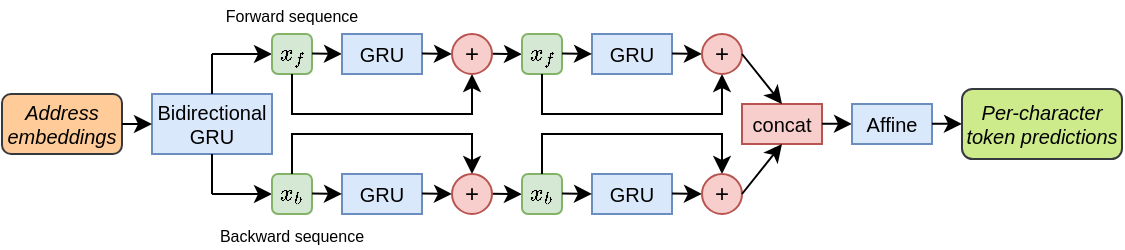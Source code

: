 <mxfile version="21.5.0" type="device">
  <diagram name="Page-1" id="7j1GcLg8Cb4jewwEMnio">
    <mxGraphModel dx="819" dy="435" grid="1" gridSize="5" guides="1" tooltips="1" connect="1" arrows="1" fold="1" page="1" pageScale="1" pageWidth="850" pageHeight="1100" math="1" shadow="0">
      <root>
        <mxCell id="0" />
        <mxCell id="1" parent="0" />
        <mxCell id="ZBI6mGZKw_wungwZ691_-1" value="&lt;div&gt;&lt;i&gt;Address&lt;/i&gt;&lt;/div&gt;&lt;div&gt;&lt;i&gt;embeddings&lt;br&gt;&lt;/i&gt;&lt;/div&gt;" style="rounded=1;whiteSpace=wrap;html=1;fontSize=10;glass=0;fillColor=#ffcc99;strokeColor=#36393d;" parent="1" vertex="1">
          <mxGeometry x="45" y="90" width="60" height="30" as="geometry" />
        </mxCell>
        <mxCell id="ZBI6mGZKw_wungwZ691_-4" value="&lt;font style=&quot;font-size: 10px;&quot;&gt;Bidirectional GRU&lt;/font&gt;" style="rounded=0;whiteSpace=wrap;html=1;fontSize=10;fillColor=#dae8fc;strokeColor=#6c8ebf;" parent="1" vertex="1">
          <mxGeometry x="120" y="90" width="60" height="30" as="geometry" />
        </mxCell>
        <mxCell id="ZBI6mGZKw_wungwZ691_-6" value="" style="endArrow=classic;html=1;rounded=0;exitX=1;exitY=0.5;exitDx=0;exitDy=0;" parent="1" source="ZBI6mGZKw_wungwZ691_-1" edge="1">
          <mxGeometry width="50" height="50" relative="1" as="geometry">
            <mxPoint x="155" y="160" as="sourcePoint" />
            <mxPoint x="120" y="105" as="targetPoint" />
          </mxGeometry>
        </mxCell>
        <mxCell id="ZBI6mGZKw_wungwZ691_-8" value="" style="endArrow=none;html=1;rounded=0;entryX=0.75;entryY=1;entryDx=0;entryDy=0;" parent="1" edge="1">
          <mxGeometry width="50" height="50" relative="1" as="geometry">
            <mxPoint x="150" y="140" as="sourcePoint" />
            <mxPoint x="150" y="120" as="targetPoint" />
          </mxGeometry>
        </mxCell>
        <mxCell id="ZBI6mGZKw_wungwZ691_-9" value="" style="endArrow=classic;html=1;rounded=0;entryX=0;entryY=0.5;entryDx=0;entryDy=0;" parent="1" target="ZBI6mGZKw_wungwZ691_-16" edge="1">
          <mxGeometry width="50" height="50" relative="1" as="geometry">
            <mxPoint x="150" y="140" as="sourcePoint" />
            <mxPoint x="190" y="140" as="targetPoint" />
          </mxGeometry>
        </mxCell>
        <mxCell id="ZBI6mGZKw_wungwZ691_-10" value="" style="endArrow=none;html=1;rounded=0;" parent="1" edge="1">
          <mxGeometry width="50" height="50" relative="1" as="geometry">
            <mxPoint x="150" y="90" as="sourcePoint" />
            <mxPoint x="150" y="70" as="targetPoint" />
          </mxGeometry>
        </mxCell>
        <mxCell id="ZBI6mGZKw_wungwZ691_-11" value="" style="endArrow=classic;html=1;rounded=0;entryX=0;entryY=0.5;entryDx=0;entryDy=0;" parent="1" target="ZBI6mGZKw_wungwZ691_-13" edge="1">
          <mxGeometry width="50" height="50" relative="1" as="geometry">
            <mxPoint x="150" y="70" as="sourcePoint" />
            <mxPoint x="190" y="70" as="targetPoint" />
          </mxGeometry>
        </mxCell>
        <mxCell id="ZBI6mGZKw_wungwZ691_-13" value="&lt;div&gt;$$x_f$$&lt;/div&gt;" style="rounded=1;whiteSpace=wrap;html=1;fontSize=10;fillColor=#d5e8d4;strokeColor=#82b366;" parent="1" vertex="1">
          <mxGeometry x="180" y="60" width="20" height="20" as="geometry" />
        </mxCell>
        <mxCell id="ZBI6mGZKw_wungwZ691_-16" value="&lt;div&gt;$$x_b$$&lt;/div&gt;" style="rounded=1;whiteSpace=wrap;html=1;fontSize=10;fillColor=#d5e8d4;strokeColor=#82b366;" parent="1" vertex="1">
          <mxGeometry x="180" y="130" width="20" height="20" as="geometry" />
        </mxCell>
        <mxCell id="ZBI6mGZKw_wungwZ691_-18" value="" style="endArrow=classic;html=1;rounded=0;" parent="1" edge="1">
          <mxGeometry width="50" height="50" relative="1" as="geometry">
            <mxPoint x="200" y="69.8" as="sourcePoint" />
            <mxPoint x="215" y="70" as="targetPoint" />
          </mxGeometry>
        </mxCell>
        <mxCell id="ZBI6mGZKw_wungwZ691_-21" value="&lt;div&gt;GRU&lt;/div&gt;" style="rounded=0;whiteSpace=wrap;html=1;fontSize=10;fillColor=#dae8fc;strokeColor=#6c8ebf;" parent="1" vertex="1">
          <mxGeometry x="215" y="60" width="40" height="20" as="geometry" />
        </mxCell>
        <mxCell id="ZBI6mGZKw_wungwZ691_-22" value="&lt;div&gt;GRU&lt;/div&gt;" style="rounded=0;whiteSpace=wrap;html=1;fontSize=10;fillColor=#dae8fc;strokeColor=#6c8ebf;" parent="1" vertex="1">
          <mxGeometry x="215" y="130" width="40" height="20" as="geometry" />
        </mxCell>
        <mxCell id="ZBI6mGZKw_wungwZ691_-23" value="" style="endArrow=classic;html=1;rounded=0;" parent="1" edge="1">
          <mxGeometry width="50" height="50" relative="1" as="geometry">
            <mxPoint x="200" y="139.8" as="sourcePoint" />
            <mxPoint x="215" y="140" as="targetPoint" />
          </mxGeometry>
        </mxCell>
        <mxCell id="ZBI6mGZKw_wungwZ691_-26" value="" style="endArrow=classic;html=1;rounded=0;" parent="1" edge="1">
          <mxGeometry width="50" height="50" relative="1" as="geometry">
            <mxPoint x="255" y="139.8" as="sourcePoint" />
            <mxPoint x="270" y="140" as="targetPoint" />
          </mxGeometry>
        </mxCell>
        <mxCell id="ZBI6mGZKw_wungwZ691_-27" value="" style="endArrow=classic;html=1;rounded=0;exitX=0.5;exitY=0;exitDx=0;exitDy=0;entryX=0.5;entryY=0;entryDx=0;entryDy=0;" parent="1" source="ZBI6mGZKw_wungwZ691_-16" target="ZBI6mGZKw_wungwZ691_-59" edge="1">
          <mxGeometry width="50" height="50" relative="1" as="geometry">
            <mxPoint x="260" y="130" as="sourcePoint" />
            <mxPoint x="290" y="150.0" as="targetPoint" />
            <Array as="points">
              <mxPoint x="190" y="110" />
              <mxPoint x="280" y="110" />
            </Array>
          </mxGeometry>
        </mxCell>
        <mxCell id="ZBI6mGZKw_wungwZ691_-29" value="" style="endArrow=classic;html=1;rounded=0;" parent="1" edge="1">
          <mxGeometry width="50" height="50" relative="1" as="geometry">
            <mxPoint x="290" y="139.89" as="sourcePoint" />
            <mxPoint x="305" y="140.09" as="targetPoint" />
          </mxGeometry>
        </mxCell>
        <mxCell id="ZBI6mGZKw_wungwZ691_-30" value="&lt;div&gt;$$x_b$$&lt;/div&gt;" style="rounded=1;whiteSpace=wrap;html=1;fontSize=10;fillColor=#d5e8d4;strokeColor=#82b366;" parent="1" vertex="1">
          <mxGeometry x="305" y="130" width="20" height="20" as="geometry" />
        </mxCell>
        <mxCell id="ZBI6mGZKw_wungwZ691_-31" value="&lt;div&gt;GRU&lt;/div&gt;" style="rounded=0;whiteSpace=wrap;html=1;fontSize=10;fillColor=#dae8fc;strokeColor=#6c8ebf;" parent="1" vertex="1">
          <mxGeometry x="340" y="130" width="40" height="20" as="geometry" />
        </mxCell>
        <mxCell id="ZBI6mGZKw_wungwZ691_-32" value="" style="endArrow=classic;html=1;rounded=0;" parent="1" edge="1">
          <mxGeometry width="50" height="50" relative="1" as="geometry">
            <mxPoint x="325" y="139.8" as="sourcePoint" />
            <mxPoint x="340" y="140" as="targetPoint" />
          </mxGeometry>
        </mxCell>
        <mxCell id="ZBI6mGZKw_wungwZ691_-34" value="" style="endArrow=classic;html=1;rounded=0;" parent="1" edge="1">
          <mxGeometry width="50" height="50" relative="1" as="geometry">
            <mxPoint x="380" y="139.8" as="sourcePoint" />
            <mxPoint x="395" y="140" as="targetPoint" />
          </mxGeometry>
        </mxCell>
        <mxCell id="ZBI6mGZKw_wungwZ691_-35" value="" style="endArrow=classic;html=1;rounded=0;exitX=0.5;exitY=0;exitDx=0;exitDy=0;entryX=0.5;entryY=0;entryDx=0;entryDy=0;" parent="1" source="ZBI6mGZKw_wungwZ691_-30" target="ZBI6mGZKw_wungwZ691_-62" edge="1">
          <mxGeometry width="50" height="50" relative="1" as="geometry">
            <mxPoint x="385" y="130" as="sourcePoint" />
            <mxPoint x="415" y="150.0" as="targetPoint" />
            <Array as="points">
              <mxPoint x="315" y="110" />
              <mxPoint x="405" y="110" />
            </Array>
          </mxGeometry>
        </mxCell>
        <mxCell id="ZBI6mGZKw_wungwZ691_-49" value="" style="endArrow=classic;html=1;rounded=0;" parent="1" edge="1">
          <mxGeometry width="50" height="50" relative="1" as="geometry">
            <mxPoint x="255" y="69.8" as="sourcePoint" />
            <mxPoint x="270" y="70" as="targetPoint" />
          </mxGeometry>
        </mxCell>
        <mxCell id="ZBI6mGZKw_wungwZ691_-50" value="" style="endArrow=classic;html=1;rounded=0;exitX=0.5;exitY=1;exitDx=0;exitDy=0;entryX=0.5;entryY=1;entryDx=0;entryDy=0;" parent="1" target="ZBI6mGZKw_wungwZ691_-60" edge="1">
          <mxGeometry width="50" height="50" relative="1" as="geometry">
            <mxPoint x="190" y="80" as="sourcePoint" />
            <mxPoint x="290" y="80.0" as="targetPoint" />
            <Array as="points">
              <mxPoint x="190" y="100" />
              <mxPoint x="280" y="100" />
            </Array>
          </mxGeometry>
        </mxCell>
        <mxCell id="ZBI6mGZKw_wungwZ691_-51" value="" style="endArrow=classic;html=1;rounded=0;" parent="1" edge="1">
          <mxGeometry width="50" height="50" relative="1" as="geometry">
            <mxPoint x="290" y="69.89" as="sourcePoint" />
            <mxPoint x="305" y="70.09" as="targetPoint" />
          </mxGeometry>
        </mxCell>
        <mxCell id="ZBI6mGZKw_wungwZ691_-52" value="&lt;div&gt;$$x_f$$&lt;/div&gt;" style="rounded=1;whiteSpace=wrap;html=1;fontSize=10;fillColor=#d5e8d4;strokeColor=#82b366;" parent="1" vertex="1">
          <mxGeometry x="305" y="60" width="20" height="20" as="geometry" />
        </mxCell>
        <mxCell id="ZBI6mGZKw_wungwZ691_-53" value="&lt;div&gt;GRU&lt;/div&gt;" style="rounded=0;whiteSpace=wrap;html=1;fontSize=10;fillColor=#dae8fc;strokeColor=#6c8ebf;" parent="1" vertex="1">
          <mxGeometry x="340" y="60" width="40" height="20" as="geometry" />
        </mxCell>
        <mxCell id="ZBI6mGZKw_wungwZ691_-54" value="" style="endArrow=classic;html=1;rounded=0;" parent="1" edge="1">
          <mxGeometry width="50" height="50" relative="1" as="geometry">
            <mxPoint x="325" y="69.8" as="sourcePoint" />
            <mxPoint x="340" y="70" as="targetPoint" />
          </mxGeometry>
        </mxCell>
        <mxCell id="ZBI6mGZKw_wungwZ691_-56" value="" style="endArrow=classic;html=1;rounded=0;" parent="1" edge="1">
          <mxGeometry width="50" height="50" relative="1" as="geometry">
            <mxPoint x="380" y="69.76" as="sourcePoint" />
            <mxPoint x="395" y="70" as="targetPoint" />
          </mxGeometry>
        </mxCell>
        <mxCell id="ZBI6mGZKw_wungwZ691_-57" value="" style="endArrow=classic;html=1;rounded=0;exitX=0.5;exitY=1;exitDx=0;exitDy=0;entryX=0.5;entryY=1;entryDx=0;entryDy=0;" parent="1" source="ZBI6mGZKw_wungwZ691_-52" target="ZBI6mGZKw_wungwZ691_-61" edge="1">
          <mxGeometry width="50" height="50" relative="1" as="geometry">
            <mxPoint x="385" y="60" as="sourcePoint" />
            <mxPoint x="415" y="80.0" as="targetPoint" />
            <Array as="points">
              <mxPoint x="315" y="100" />
              <mxPoint x="405" y="100" />
            </Array>
          </mxGeometry>
        </mxCell>
        <mxCell id="ZBI6mGZKw_wungwZ691_-59" value="+" style="ellipse;whiteSpace=wrap;html=1;aspect=fixed;fillColor=#f8cecc;strokeColor=#b85450;" parent="1" vertex="1">
          <mxGeometry x="270" y="130" width="20" height="20" as="geometry" />
        </mxCell>
        <mxCell id="ZBI6mGZKw_wungwZ691_-60" value="+" style="ellipse;whiteSpace=wrap;html=1;aspect=fixed;fillColor=#f8cecc;strokeColor=#b85450;" parent="1" vertex="1">
          <mxGeometry x="270" y="60" width="20" height="20" as="geometry" />
        </mxCell>
        <mxCell id="ZBI6mGZKw_wungwZ691_-61" value="+" style="ellipse;whiteSpace=wrap;html=1;aspect=fixed;fillColor=#f8cecc;strokeColor=#b85450;" parent="1" vertex="1">
          <mxGeometry x="395" y="60" width="20" height="20" as="geometry" />
        </mxCell>
        <mxCell id="ZBI6mGZKw_wungwZ691_-62" value="+" style="ellipse;whiteSpace=wrap;html=1;aspect=fixed;fillColor=#f8cecc;strokeColor=#b85450;" parent="1" vertex="1">
          <mxGeometry x="395" y="130" width="20" height="20" as="geometry" />
        </mxCell>
        <mxCell id="ZBI6mGZKw_wungwZ691_-63" value="concat" style="rounded=0;whiteSpace=wrap;html=1;fontSize=10;fillColor=#f8cecc;strokeColor=#b85450;" parent="1" vertex="1">
          <mxGeometry x="415" y="95" width="40" height="20" as="geometry" />
        </mxCell>
        <mxCell id="ZBI6mGZKw_wungwZ691_-64" value="" style="endArrow=classic;html=1;rounded=0;entryX=0.5;entryY=1;entryDx=0;entryDy=0;exitX=1;exitY=0.5;exitDx=0;exitDy=0;" parent="1" source="ZBI6mGZKw_wungwZ691_-62" target="ZBI6mGZKw_wungwZ691_-63" edge="1">
          <mxGeometry width="50" height="50" relative="1" as="geometry">
            <mxPoint x="425" y="140" as="sourcePoint" />
            <mxPoint x="475" y="90" as="targetPoint" />
          </mxGeometry>
        </mxCell>
        <mxCell id="ZBI6mGZKw_wungwZ691_-65" value="" style="endArrow=classic;html=1;rounded=0;exitX=1;exitY=0.5;exitDx=0;exitDy=0;entryX=0.5;entryY=0;entryDx=0;entryDy=0;" parent="1" source="ZBI6mGZKw_wungwZ691_-61" target="ZBI6mGZKw_wungwZ691_-63" edge="1">
          <mxGeometry width="50" height="50" relative="1" as="geometry">
            <mxPoint x="415" y="150" as="sourcePoint" />
            <mxPoint x="455" y="95" as="targetPoint" />
          </mxGeometry>
        </mxCell>
        <mxCell id="ZBI6mGZKw_wungwZ691_-71" value="" style="endArrow=classic;html=1;rounded=0;" parent="1" edge="1">
          <mxGeometry width="50" height="50" relative="1" as="geometry">
            <mxPoint x="455" y="104.83" as="sourcePoint" />
            <mxPoint x="470" y="105" as="targetPoint" />
          </mxGeometry>
        </mxCell>
        <mxCell id="ZBI6mGZKw_wungwZ691_-73" value="Affine" style="rounded=0;whiteSpace=wrap;html=1;fontSize=10;fillColor=#dae8fc;strokeColor=#6c8ebf;" parent="1" vertex="1">
          <mxGeometry x="470" y="95" width="40" height="20" as="geometry" />
        </mxCell>
        <mxCell id="ZBI6mGZKw_wungwZ691_-74" value="&lt;div&gt;&lt;i&gt;Per-character&lt;/i&gt;&lt;/div&gt;&lt;div&gt;&lt;i&gt;token predictions&lt;br&gt;&lt;/i&gt;&lt;/div&gt;" style="rounded=1;whiteSpace=wrap;html=1;fontSize=10;fillColor=#cdeb8b;strokeColor=#36393d;" parent="1" vertex="1">
          <mxGeometry x="525" y="87.5" width="80" height="35" as="geometry" />
        </mxCell>
        <mxCell id="ZBI6mGZKw_wungwZ691_-75" value="" style="endArrow=classic;html=1;rounded=0;" parent="1" edge="1">
          <mxGeometry width="50" height="50" relative="1" as="geometry">
            <mxPoint x="510" y="104.83" as="sourcePoint" />
            <mxPoint x="525" y="105" as="targetPoint" />
          </mxGeometry>
        </mxCell>
        <mxCell id="ZBI6mGZKw_wungwZ691_-78" value="&lt;font style=&quot;font-size: 8px;&quot;&gt;Forward sequence&lt;br&gt;&lt;/font&gt;" style="text;html=1;strokeColor=none;fillColor=none;align=center;verticalAlign=middle;whiteSpace=wrap;rounded=0;" parent="1" vertex="1">
          <mxGeometry x="150" y="45" width="80" height="10" as="geometry" />
        </mxCell>
        <mxCell id="ZBI6mGZKw_wungwZ691_-79" value="&lt;font style=&quot;font-size: 8px;&quot;&gt;Backward sequence&lt;br&gt;&lt;/font&gt;" style="text;html=1;strokeColor=none;fillColor=none;align=center;verticalAlign=middle;whiteSpace=wrap;rounded=0;" parent="1" vertex="1">
          <mxGeometry x="150" y="155" width="80" height="10" as="geometry" />
        </mxCell>
      </root>
    </mxGraphModel>
  </diagram>
</mxfile>
